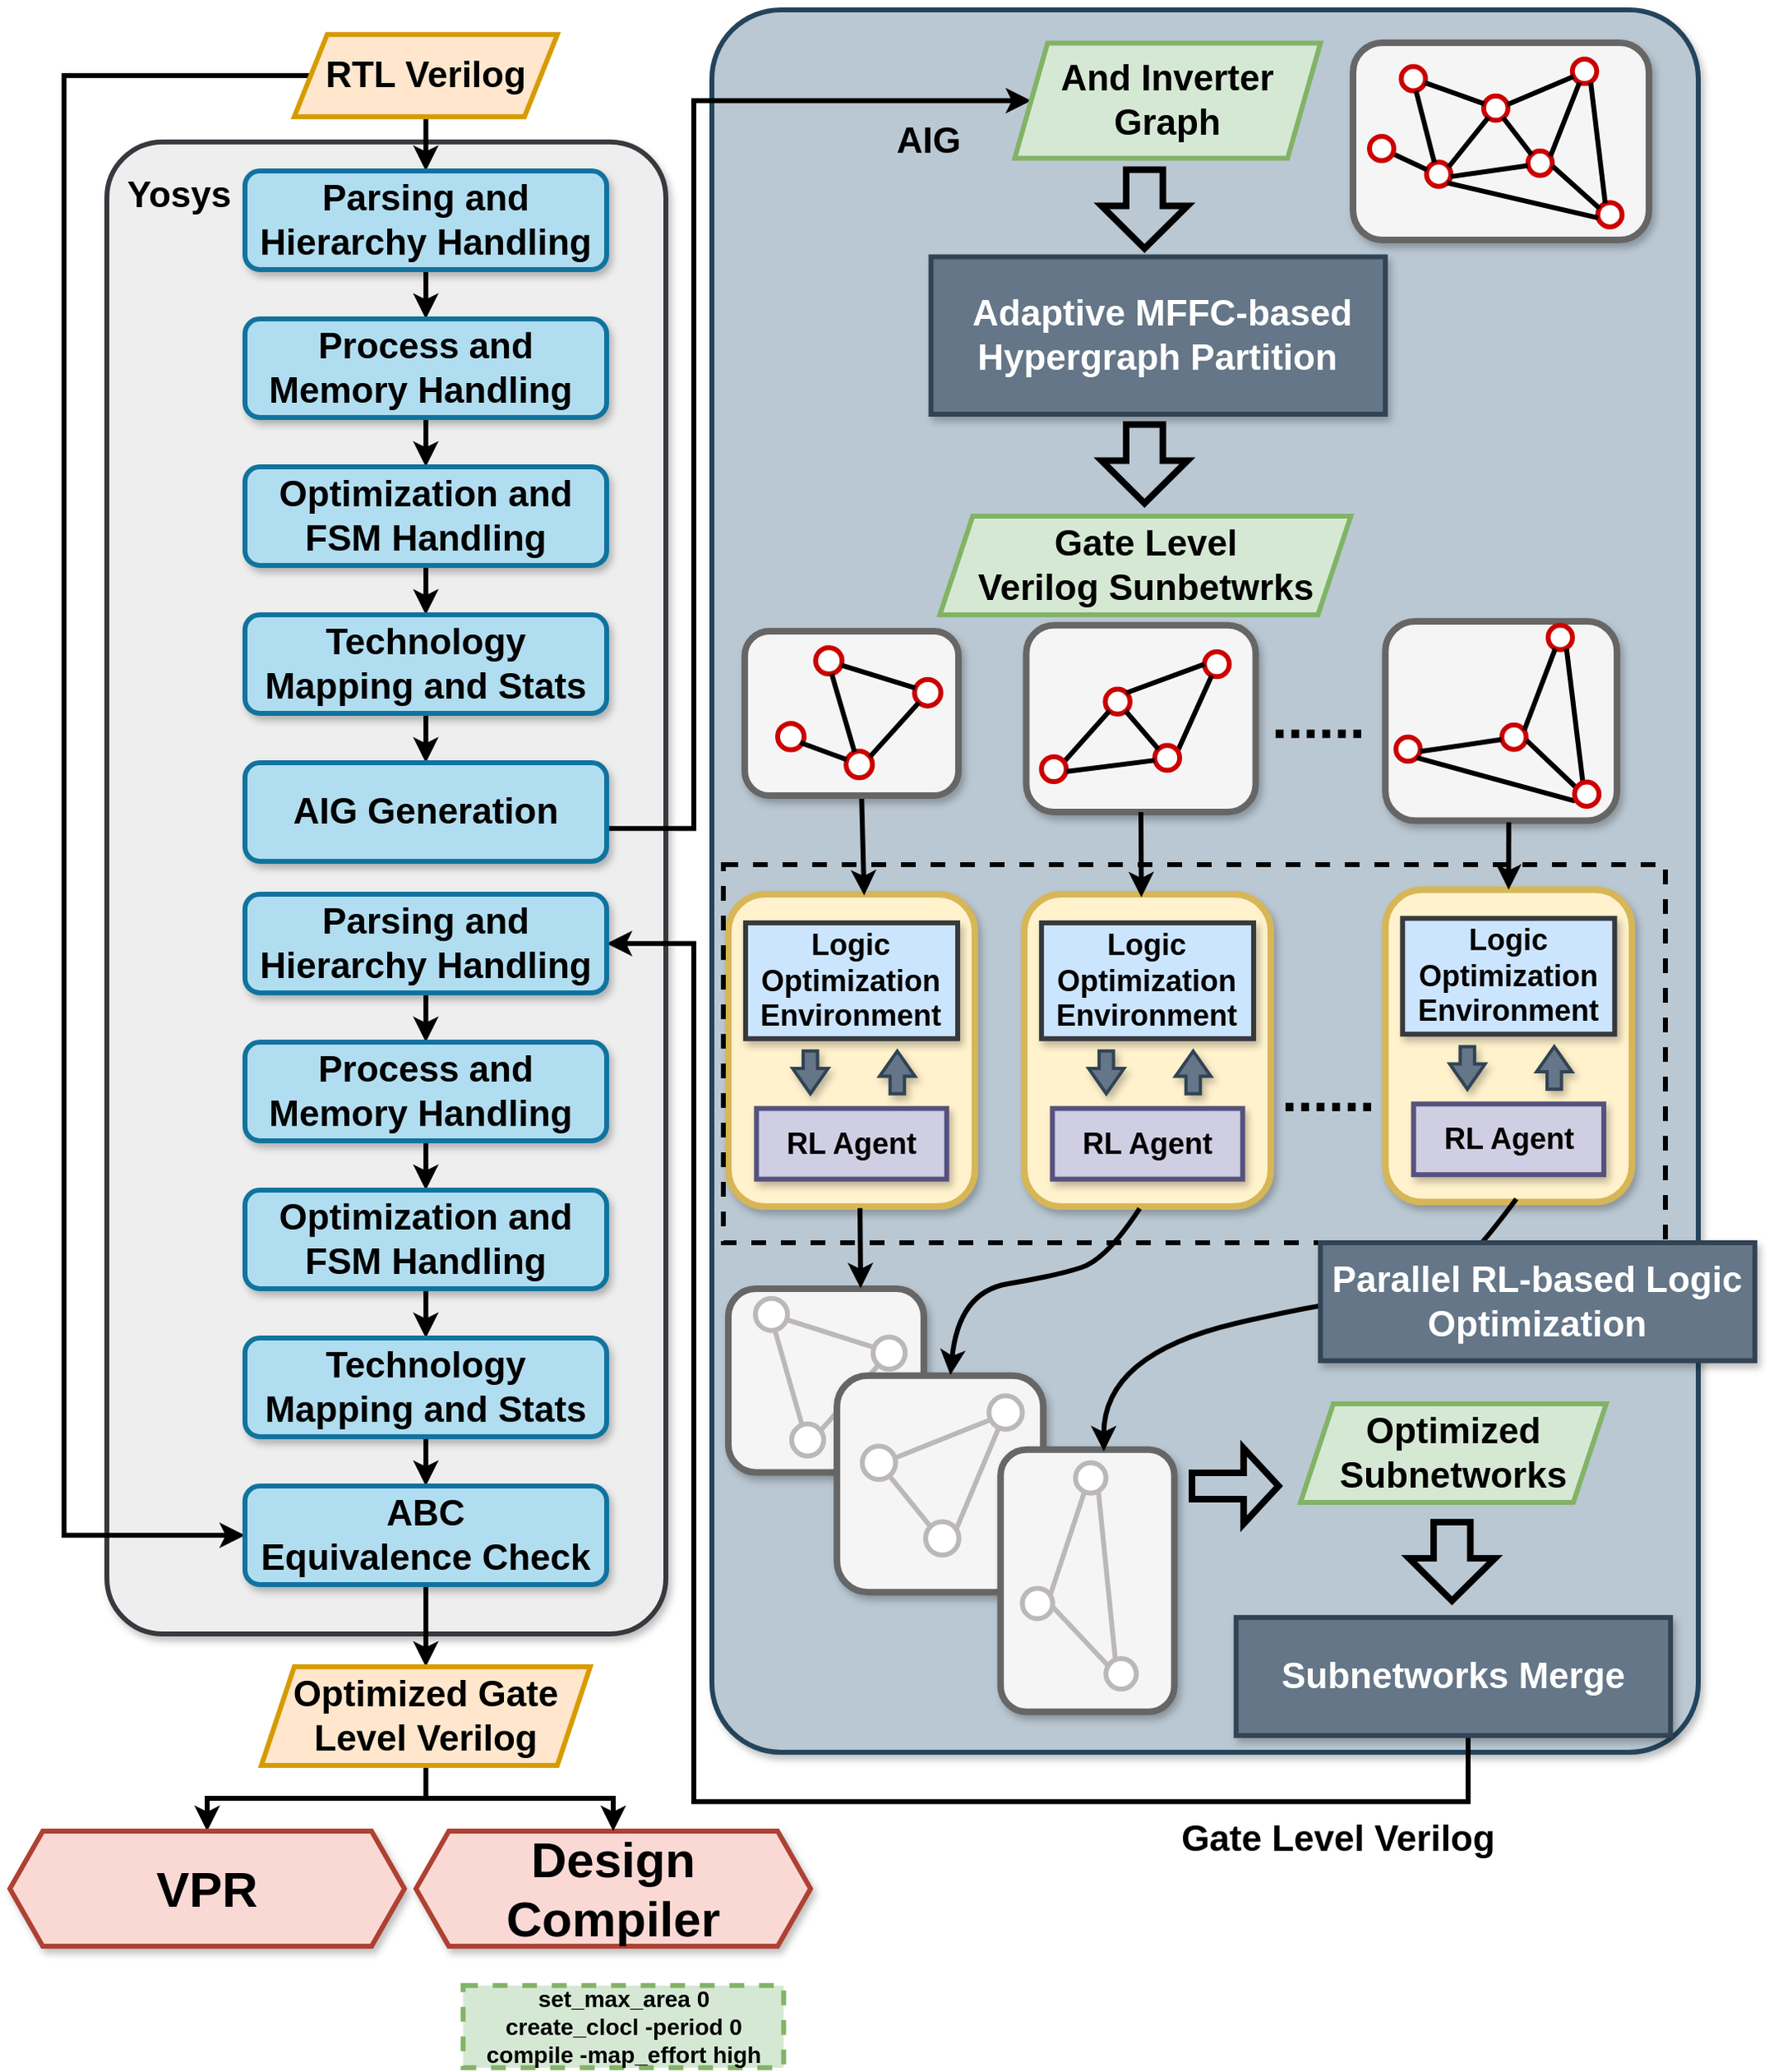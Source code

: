<mxfile version="24.7.6">
  <diagram name="第 1 页" id="HAvIKgZ25yOHQbioZGKh">
    <mxGraphModel dx="4853" dy="2794" grid="1" gridSize="10" guides="1" tooltips="1" connect="1" arrows="1" fold="1" page="1" pageScale="1" pageWidth="1150" pageHeight="1300" math="0" shadow="0">
      <root>
        <mxCell id="0" />
        <mxCell id="1" parent="0" />
        <mxCell id="H0RHcH_2FTHYZ-mKpaNJ-111" value="" style="rounded=1;whiteSpace=wrap;html=1;fillColor=#bac8d3;strokeColor=#23445d;strokeWidth=3;shadow=1;arcSize=7;textShadow=1;" vertex="1" parent="1">
          <mxGeometry x="-1809" y="-1276" width="600" height="1060" as="geometry" />
        </mxCell>
        <mxCell id="fzru5klA7RKhJBc94vuA-6" value="&lt;font face=&quot;Helvetica&quot; size=&quot;1&quot;&gt;&lt;b style=&quot;font-size: 30px;&quot;&gt;Design Compiler&lt;/b&gt;&lt;/font&gt;" style="shape=hexagon;perimeter=hexagonPerimeter2;whiteSpace=wrap;html=1;fixedSize=1;strokeColor=#ae4132;fillColor=#fad9d5;strokeWidth=3;shadow=1;" parent="1" vertex="1">
          <mxGeometry x="-1989" y="-168" width="240" height="70" as="geometry" />
        </mxCell>
        <mxCell id="fzru5klA7RKhJBc94vuA-12" value="&lt;font face=&quot;Helvetica&quot; style=&quot;font-size: 14px;&quot;&gt;&lt;b style=&quot;&quot;&gt;set_max_area 0&lt;br&gt;create_clocl -period 0&lt;br&gt;compile -map_effort high&lt;/b&gt;&lt;/font&gt;" style="rounded=0;whiteSpace=wrap;html=1;dashed=1;perimeterSpacing=3;strokeWidth=3;fillColor=#d5e8d4;strokeColor=#82b366;" parent="1" vertex="1">
          <mxGeometry x="-1960.32" y="-74.07" width="195" height="50" as="geometry" />
        </mxCell>
        <mxCell id="-el-lTCZ7dYY3-WtjOfP-2" value="" style="rounded=1;whiteSpace=wrap;html=1;fillColor=#eeeeee;strokeColor=#36393d;strokeWidth=3;shadow=1;arcSize=10;" parent="1" vertex="1">
          <mxGeometry x="-2177" y="-1195.66" width="340" height="907.66" as="geometry" />
        </mxCell>
        <mxCell id="-el-lTCZ7dYY3-WtjOfP-6" value="" style="endArrow=classic;html=1;rounded=0;strokeWidth=3;entryX=0;entryY=0.5;entryDx=0;entryDy=0;edgeStyle=orthogonalEdgeStyle;exitX=1;exitY=0.5;exitDx=0;exitDy=0;" parent="1" target="H0RHcH_2FTHYZ-mKpaNJ-187" edge="1" source="H0RHcH_2FTHYZ-mKpaNJ-228">
          <mxGeometry width="50" height="50" relative="1" as="geometry">
            <mxPoint x="-1966" y="-1018" as="sourcePoint" />
            <mxPoint x="-1515.21" y="-1222.53" as="targetPoint" />
            <Array as="points">
              <mxPoint x="-1946" y="-788" />
              <mxPoint x="-1946" y="-778" />
              <mxPoint x="-1820" y="-778" />
              <mxPoint x="-1820" y="-1221" />
            </Array>
          </mxGeometry>
        </mxCell>
        <mxCell id="-el-lTCZ7dYY3-WtjOfP-274" value="" style="endArrow=classic;html=1;rounded=0;strokeWidth=3;edgeStyle=orthogonalEdgeStyle;exitX=0.53;exitY=0.986;exitDx=0;exitDy=0;exitPerimeter=0;entryX=1;entryY=0.5;entryDx=0;entryDy=0;" parent="1" source="H0RHcH_2FTHYZ-mKpaNJ-75" edge="1" target="H0RHcH_2FTHYZ-mKpaNJ-242">
          <mxGeometry width="50" height="50" relative="1" as="geometry">
            <mxPoint x="-1253.21" y="-96.06" as="sourcePoint" />
            <mxPoint x="-1996" y="-718" as="targetPoint" />
            <Array as="points">
              <mxPoint x="-1349" y="-186" />
              <mxPoint x="-1820" y="-186" />
              <mxPoint x="-1820" y="-708" />
            </Array>
          </mxGeometry>
        </mxCell>
        <mxCell id="-el-lTCZ7dYY3-WtjOfP-275" value="&lt;b style=&quot;&quot;&gt;&lt;font style=&quot;font-size: 22px;&quot;&gt;AIG&amp;nbsp;&lt;/font&gt;&lt;/b&gt;" style="text;html=1;align=center;verticalAlign=middle;whiteSpace=wrap;rounded=0;" parent="1" vertex="1">
          <mxGeometry x="-1710.62" y="-1201.15" width="74.12" height="10.15" as="geometry" />
        </mxCell>
        <mxCell id="H0RHcH_2FTHYZ-mKpaNJ-250" style="edgeStyle=orthogonalEdgeStyle;rounded=0;orthogonalLoop=1;jettySize=auto;html=1;entryX=0.5;entryY=0;entryDx=0;entryDy=0;strokeWidth=3;" edge="1" parent="1" source="SU_nRj_41NOhbr6IneJR-1" target="H0RHcH_2FTHYZ-mKpaNJ-223">
          <mxGeometry relative="1" as="geometry" />
        </mxCell>
        <mxCell id="H0RHcH_2FTHYZ-mKpaNJ-251" style="edgeStyle=orthogonalEdgeStyle;rounded=0;orthogonalLoop=1;jettySize=auto;html=1;entryX=0;entryY=0.5;entryDx=0;entryDy=0;strokeWidth=3;" edge="1" parent="1" source="SU_nRj_41NOhbr6IneJR-1" target="H0RHcH_2FTHYZ-mKpaNJ-248">
          <mxGeometry relative="1" as="geometry">
            <Array as="points">
              <mxPoint x="-2203" y="-1236" />
              <mxPoint x="-2203" y="-348" />
            </Array>
          </mxGeometry>
        </mxCell>
        <mxCell id="SU_nRj_41NOhbr6IneJR-1" value="&lt;b style=&quot;&quot;&gt;&lt;font style=&quot;font-size: 22px;&quot;&gt;RTL Verilog&lt;/font&gt;&lt;/b&gt;" style="shape=parallelogram;perimeter=parallelogramPerimeter;whiteSpace=wrap;html=1;fixedSize=1;fillColor=#ffe6cc;strokeColor=#d79b00;strokeWidth=3;" parent="1" vertex="1">
          <mxGeometry x="-2063" y="-1261" width="160" height="50" as="geometry" />
        </mxCell>
        <mxCell id="SU_nRj_41NOhbr6IneJR-2" value="&lt;font style=&quot;font-size: 22px;&quot;&gt;&lt;b&gt;Yosys&lt;/b&gt;&lt;/font&gt;" style="text;html=1;align=center;verticalAlign=middle;whiteSpace=wrap;rounded=0;" parent="1" vertex="1">
          <mxGeometry x="-2163" y="-1178" width="60" height="30" as="geometry" />
        </mxCell>
        <mxCell id="H0RHcH_2FTHYZ-mKpaNJ-74" value="" style="shape=flexArrow;endArrow=classic;html=1;rounded=0;strokeWidth=4;endWidth=25.993;endSize=7.303;width=19.31;" edge="1" parent="1">
          <mxGeometry width="50" height="50" relative="1" as="geometry">
            <mxPoint x="-1545.841" y="-1180.728" as="sourcePoint" />
            <mxPoint x="-1545.841" y="-1128.867" as="targetPoint" />
          </mxGeometry>
        </mxCell>
        <mxCell id="H0RHcH_2FTHYZ-mKpaNJ-75" value="&lt;b style=&quot;&quot;&gt;&lt;font style=&quot;font-size: 22px;&quot;&gt;Subnetworks Merge&lt;/font&gt;&lt;/b&gt;" style="rounded=0;whiteSpace=wrap;html=1;fillColor=#647687;fontColor=#ffffff;strokeColor=#314354;strokeWidth=3;shadow=1;container=0;" vertex="1" parent="1">
          <mxGeometry x="-1490.124" y="-297.998" width="264.237" height="71.808" as="geometry" />
        </mxCell>
        <mxCell id="H0RHcH_2FTHYZ-mKpaNJ-76" value="" style="shape=flexArrow;endArrow=classic;html=1;rounded=0;strokeWidth=4;endWidth=25.993;endSize=7.303;width=19.31;" edge="1" parent="1">
          <mxGeometry width="50" height="50" relative="1" as="geometry">
            <mxPoint x="-1358.836" y="-357.997" as="sourcePoint" />
            <mxPoint x="-1358.836" y="-306.136" as="targetPoint" />
          </mxGeometry>
        </mxCell>
        <mxCell id="H0RHcH_2FTHYZ-mKpaNJ-93" value="" style="shape=flexArrow;endArrow=classic;html=1;rounded=0;strokeWidth=4;endWidth=25.993;endSize=7.303;width=19.31;" edge="1" parent="1">
          <mxGeometry width="50" height="50" relative="1" as="geometry">
            <mxPoint x="-1545.841" y="-1025.731" as="sourcePoint" />
            <mxPoint x="-1545.841" y="-973.869" as="targetPoint" />
          </mxGeometry>
        </mxCell>
        <mxCell id="H0RHcH_2FTHYZ-mKpaNJ-94" value="&lt;span style=&quot;font-size: 34px;&quot;&gt;&lt;b&gt;......&lt;/b&gt;&lt;/span&gt;" style="text;html=1;align=center;verticalAlign=middle;whiteSpace=wrap;rounded=0;container=0;" vertex="1" parent="1">
          <mxGeometry x="-1486.155" y="-856.764" width="92.483" height="23.936" as="geometry" />
        </mxCell>
        <mxCell id="H0RHcH_2FTHYZ-mKpaNJ-73" value="&lt;b style=&quot;color: rgb(0, 0, 0);&quot;&gt;&lt;font style=&quot;font-size: 22px;&quot; color=&quot;#ffffff&quot;&gt;&amp;nbsp;Adaptive MFFC-based Hypergraph Partition&lt;/font&gt;&lt;/b&gt;" style="rounded=0;whiteSpace=wrap;html=1;fillColor=#647687;fontColor=#ffffff;strokeColor=#314354;strokeWidth=3;shadow=1;container=0;" vertex="1" parent="1">
          <mxGeometry x="-1675.71" y="-1125.73" width="276.35" height="95.74" as="geometry" />
        </mxCell>
        <mxCell id="H0RHcH_2FTHYZ-mKpaNJ-119" value="" style="group" vertex="1" connectable="0" parent="1">
          <mxGeometry x="-1399.36" y="-904" width="140.89" height="121.27" as="geometry" />
        </mxCell>
        <mxCell id="H0RHcH_2FTHYZ-mKpaNJ-77" value="" style="rounded=1;whiteSpace=wrap;html=1;fillColor=#f5f5f5;fontColor=#333333;strokeColor=#666666;strokeWidth=4;shadow=1;container=0;" vertex="1" parent="H0RHcH_2FTHYZ-mKpaNJ-119">
          <mxGeometry width="140.89" height="121.27" as="geometry" />
        </mxCell>
        <mxCell id="H0RHcH_2FTHYZ-mKpaNJ-85" value="" style="ellipse;whiteSpace=wrap;html=1;aspect=fixed;strokeColor=#CC0000;strokeWidth=3;container=0;" vertex="1" parent="H0RHcH_2FTHYZ-mKpaNJ-119">
          <mxGeometry x="6.441" y="70.337" width="14.79" height="14.79" as="geometry" />
        </mxCell>
        <mxCell id="H0RHcH_2FTHYZ-mKpaNJ-86" value="" style="ellipse;whiteSpace=wrap;html=1;aspect=fixed;strokeColor=#CC0000;strokeWidth=3;container=0;" vertex="1" parent="H0RHcH_2FTHYZ-mKpaNJ-119">
          <mxGeometry x="70.848" y="63.06" width="14.79" height="14.79" as="geometry" />
        </mxCell>
        <mxCell id="H0RHcH_2FTHYZ-mKpaNJ-87" value="" style="ellipse;whiteSpace=wrap;html=1;aspect=fixed;strokeColor=#CC0000;strokeWidth=3;container=0;" vertex="1" parent="H0RHcH_2FTHYZ-mKpaNJ-119">
          <mxGeometry x="99.026" y="2.425" width="14.79" height="14.79" as="geometry" />
        </mxCell>
        <mxCell id="H0RHcH_2FTHYZ-mKpaNJ-88" value="" style="endArrow=none;html=1;rounded=0;strokeWidth=3;exitX=1.003;exitY=0.597;exitDx=0;exitDy=0;exitPerimeter=0;entryX=-0.006;entryY=0.597;entryDx=0;entryDy=0;entryPerimeter=0;" edge="1" parent="H0RHcH_2FTHYZ-mKpaNJ-119" source="H0RHcH_2FTHYZ-mKpaNJ-85" target="H0RHcH_2FTHYZ-mKpaNJ-86">
          <mxGeometry width="50" height="50" relative="1" as="geometry">
            <mxPoint x="24.958" y="79.068" as="sourcePoint" />
            <mxPoint x="49.11" y="48.508" as="targetPoint" />
          </mxGeometry>
        </mxCell>
        <mxCell id="H0RHcH_2FTHYZ-mKpaNJ-89" value="" style="endArrow=none;html=1;rounded=0;strokeWidth=3;entryX=0.923;entryY=0.216;entryDx=0;entryDy=0;exitX=0.292;exitY=0.963;exitDx=0;exitDy=0;exitPerimeter=0;entryPerimeter=0;" edge="1" parent="H0RHcH_2FTHYZ-mKpaNJ-119" source="H0RHcH_2FTHYZ-mKpaNJ-87" target="H0RHcH_2FTHYZ-mKpaNJ-86">
          <mxGeometry width="50" height="50" relative="1" as="geometry">
            <mxPoint x="59.979" y="48.508" as="sourcePoint" />
            <mxPoint x="77.288" y="70.822" as="targetPoint" />
          </mxGeometry>
        </mxCell>
        <mxCell id="H0RHcH_2FTHYZ-mKpaNJ-90" value="" style="endArrow=none;html=1;rounded=0;strokeWidth=3;exitX=1.012;exitY=0.625;exitDx=0;exitDy=0;exitPerimeter=0;entryX=0.073;entryY=0.237;entryDx=0;entryDy=0;entryPerimeter=0;" edge="1" parent="H0RHcH_2FTHYZ-mKpaNJ-119" source="H0RHcH_2FTHYZ-mKpaNJ-86" target="H0RHcH_2FTHYZ-mKpaNJ-108">
          <mxGeometry width="50" height="50" relative="1" as="geometry">
            <mxPoint x="86.949" y="48.508" as="sourcePoint" />
            <mxPoint x="154.174" y="94.591" as="targetPoint" />
          </mxGeometry>
        </mxCell>
        <mxCell id="H0RHcH_2FTHYZ-mKpaNJ-91" value="" style="endArrow=none;html=1;rounded=0;strokeWidth=3;entryX=0.308;entryY=0.021;entryDx=0;entryDy=0;exitX=0.755;exitY=0.968;exitDx=0;exitDy=0;exitPerimeter=0;entryPerimeter=0;" edge="1" parent="H0RHcH_2FTHYZ-mKpaNJ-119" source="H0RHcH_2FTHYZ-mKpaNJ-87">
          <mxGeometry width="50" height="50" relative="1" as="geometry">
            <mxPoint x="107.881" y="26.194" as="sourcePoint" />
            <mxPoint x="120.087" y="97.423" as="targetPoint" />
          </mxGeometry>
        </mxCell>
        <mxCell id="H0RHcH_2FTHYZ-mKpaNJ-92" value="" style="endArrow=none;html=1;rounded=0;strokeWidth=3;exitX=1;exitY=1;exitDx=0;exitDy=0;entryX=0.018;entryY=0.633;entryDx=0;entryDy=0;entryPerimeter=0;" edge="1" parent="H0RHcH_2FTHYZ-mKpaNJ-119" source="H0RHcH_2FTHYZ-mKpaNJ-85">
          <mxGeometry width="50" height="50" relative="1" as="geometry">
            <mxPoint x="26.568" y="86.829" as="sourcePoint" />
            <mxPoint x="115.417" y="109.298" as="targetPoint" />
          </mxGeometry>
        </mxCell>
        <mxCell id="H0RHcH_2FTHYZ-mKpaNJ-108" value="" style="ellipse;whiteSpace=wrap;html=1;aspect=fixed;strokeColor=#CC0000;strokeWidth=3;container=0;" vertex="1" parent="H0RHcH_2FTHYZ-mKpaNJ-119">
          <mxGeometry x="115.127" y="97.744" width="14.79" height="14.79" as="geometry" />
        </mxCell>
        <mxCell id="H0RHcH_2FTHYZ-mKpaNJ-10" value="&lt;span style=&quot;font-size: 34px;&quot;&gt;&lt;b&gt;......&lt;/b&gt;&lt;/span&gt;" style="text;html=1;align=center;verticalAlign=middle;whiteSpace=wrap;rounded=0;container=0;" vertex="1" parent="1">
          <mxGeometry x="-1479.501" y="-629.968" width="92.483" height="23.936" as="geometry" />
        </mxCell>
        <mxCell id="H0RHcH_2FTHYZ-mKpaNJ-186" value="" style="group" vertex="1" connectable="0" parent="1">
          <mxGeometry x="-1419" y="-1256" width="180" height="120" as="geometry" />
        </mxCell>
        <mxCell id="H0RHcH_2FTHYZ-mKpaNJ-185" value="" style="rounded=1;whiteSpace=wrap;html=1;fillColor=#f5f5f5;fontColor=#333333;strokeColor=#666666;strokeWidth=4;shadow=1;container=0;" vertex="1" parent="H0RHcH_2FTHYZ-mKpaNJ-186">
          <mxGeometry width="180" height="120" as="geometry" />
        </mxCell>
        <mxCell id="H0RHcH_2FTHYZ-mKpaNJ-155" value="" style="ellipse;whiteSpace=wrap;html=1;aspect=fixed;strokeColor=#CC0000;strokeWidth=3;container=0;" vertex="1" parent="H0RHcH_2FTHYZ-mKpaNJ-186">
          <mxGeometry x="29.28" y="14.472" width="14.81" height="14.81" as="geometry" />
        </mxCell>
        <mxCell id="H0RHcH_2FTHYZ-mKpaNJ-156" value="" style="ellipse;whiteSpace=wrap;html=1;aspect=fixed;strokeColor=#CC0000;strokeWidth=3;container=0;" vertex="1" parent="H0RHcH_2FTHYZ-mKpaNJ-186">
          <mxGeometry x="44.704" y="72.605" width="14.81" height="14.81" as="geometry" />
        </mxCell>
        <mxCell id="H0RHcH_2FTHYZ-mKpaNJ-157" value="" style="ellipse;whiteSpace=wrap;html=1;aspect=fixed;strokeColor=#CC0000;strokeWidth=3;container=0;" vertex="1" parent="H0RHcH_2FTHYZ-mKpaNJ-186">
          <mxGeometry x="79.408" y="32.359" width="14.81" height="14.81" as="geometry" />
        </mxCell>
        <mxCell id="H0RHcH_2FTHYZ-mKpaNJ-158" value="" style="ellipse;whiteSpace=wrap;html=1;aspect=fixed;strokeColor=#CC0000;strokeWidth=3;container=0;" vertex="1" parent="H0RHcH_2FTHYZ-mKpaNJ-186">
          <mxGeometry x="106.4" y="65.898" width="14.81" height="14.81" as="geometry" />
        </mxCell>
        <mxCell id="H0RHcH_2FTHYZ-mKpaNJ-159" value="" style="ellipse;whiteSpace=wrap;html=1;aspect=fixed;strokeColor=#CC0000;strokeWidth=3;container=0;" vertex="1" parent="H0RHcH_2FTHYZ-mKpaNJ-186">
          <mxGeometry x="133.392" y="10" width="14.81" height="14.81" as="geometry" />
        </mxCell>
        <mxCell id="H0RHcH_2FTHYZ-mKpaNJ-160" value="" style="ellipse;whiteSpace=wrap;html=1;aspect=fixed;strokeColor=#CC0000;strokeWidth=3;container=0;" vertex="1" parent="H0RHcH_2FTHYZ-mKpaNJ-186">
          <mxGeometry x="148.816" y="97.2" width="14.81" height="14.81" as="geometry" />
        </mxCell>
        <mxCell id="H0RHcH_2FTHYZ-mKpaNJ-161" value="" style="ellipse;whiteSpace=wrap;html=1;aspect=fixed;strokeColor=#CC0000;strokeWidth=3;container=0;" vertex="1" parent="H0RHcH_2FTHYZ-mKpaNJ-186">
          <mxGeometry x="10" y="56.954" width="14.81" height="14.81" as="geometry" />
        </mxCell>
        <mxCell id="H0RHcH_2FTHYZ-mKpaNJ-162" value="" style="endArrow=none;html=1;rounded=0;strokeWidth=3;exitX=0.017;exitY=0.313;exitDx=0;exitDy=0;exitPerimeter=0;" edge="1" parent="H0RHcH_2FTHYZ-mKpaNJ-186" source="H0RHcH_2FTHYZ-mKpaNJ-156">
          <mxGeometry width="50" height="50" relative="1" as="geometry">
            <mxPoint x="6.144" y="90.493" as="sourcePoint" />
            <mxPoint x="25.424" y="68.134" as="targetPoint" />
          </mxGeometry>
        </mxCell>
        <mxCell id="H0RHcH_2FTHYZ-mKpaNJ-163" value="" style="endArrow=none;html=1;rounded=0;strokeWidth=3;exitX=0.321;exitY=0.022;exitDx=0;exitDy=0;exitPerimeter=0;entryX=0.609;entryY=1;entryDx=0;entryDy=0;entryPerimeter=0;" edge="1" parent="H0RHcH_2FTHYZ-mKpaNJ-186" source="H0RHcH_2FTHYZ-mKpaNJ-156" target="H0RHcH_2FTHYZ-mKpaNJ-155">
          <mxGeometry width="50" height="50" relative="1" as="geometry">
            <mxPoint x="56.658" y="42.644" as="sourcePoint" />
            <mxPoint x="36.992" y="32.359" as="targetPoint" />
          </mxGeometry>
        </mxCell>
        <mxCell id="H0RHcH_2FTHYZ-mKpaNJ-164" value="" style="endArrow=none;html=1;rounded=0;strokeWidth=3;exitX=0.027;exitY=0.324;exitDx=0;exitDy=0;exitPerimeter=0;entryX=0.974;entryY=0.663;entryDx=0;entryDy=0;entryPerimeter=0;" edge="1" parent="H0RHcH_2FTHYZ-mKpaNJ-186" source="H0RHcH_2FTHYZ-mKpaNJ-157" target="H0RHcH_2FTHYZ-mKpaNJ-155">
          <mxGeometry width="50" height="50" relative="1" as="geometry">
            <mxPoint x="64.37" y="38.172" as="sourcePoint" />
            <mxPoint x="44.704" y="27.887" as="targetPoint" />
          </mxGeometry>
        </mxCell>
        <mxCell id="H0RHcH_2FTHYZ-mKpaNJ-165" value="" style="endArrow=none;html=1;rounded=0;strokeWidth=3;exitX=0.906;exitY=0.204;exitDx=0;exitDy=0;exitPerimeter=0;" edge="1" parent="H0RHcH_2FTHYZ-mKpaNJ-186" source="H0RHcH_2FTHYZ-mKpaNJ-156" target="H0RHcH_2FTHYZ-mKpaNJ-157">
          <mxGeometry width="50" height="50" relative="1" as="geometry">
            <mxPoint x="52.802" y="87.362" as="sourcePoint" />
            <mxPoint x="33.136" y="77.077" as="targetPoint" />
          </mxGeometry>
        </mxCell>
        <mxCell id="H0RHcH_2FTHYZ-mKpaNJ-166" value="" style="endArrow=none;html=1;rounded=0;strokeWidth=3;exitX=1.003;exitY=0.597;exitDx=0;exitDy=0;exitPerimeter=0;entryX=-0.006;entryY=0.597;entryDx=0;entryDy=0;entryPerimeter=0;" edge="1" parent="H0RHcH_2FTHYZ-mKpaNJ-186" source="H0RHcH_2FTHYZ-mKpaNJ-156" target="H0RHcH_2FTHYZ-mKpaNJ-158">
          <mxGeometry width="50" height="50" relative="1" as="geometry">
            <mxPoint x="62.442" y="80.655" as="sourcePoint" />
            <mxPoint x="85.578" y="52.482" as="targetPoint" />
          </mxGeometry>
        </mxCell>
        <mxCell id="H0RHcH_2FTHYZ-mKpaNJ-167" value="" style="endArrow=none;html=1;rounded=0;strokeWidth=3;entryX=0;entryY=0;entryDx=0;entryDy=0;" edge="1" parent="H0RHcH_2FTHYZ-mKpaNJ-186" source="H0RHcH_2FTHYZ-mKpaNJ-157" target="H0RHcH_2FTHYZ-mKpaNJ-158">
          <mxGeometry width="50" height="50" relative="1" as="geometry">
            <mxPoint x="63.984" y="87.809" as="sourcePoint" />
            <mxPoint x="111.027" y="83.785" as="targetPoint" />
          </mxGeometry>
        </mxCell>
        <mxCell id="H0RHcH_2FTHYZ-mKpaNJ-168" value="" style="endArrow=none;html=1;rounded=0;strokeWidth=3;exitX=0.975;exitY=0.358;exitDx=0;exitDy=0;exitPerimeter=0;entryX=0.04;entryY=0.72;entryDx=0;entryDy=0;entryPerimeter=0;" edge="1" parent="H0RHcH_2FTHYZ-mKpaNJ-186" source="H0RHcH_2FTHYZ-mKpaNJ-157" target="H0RHcH_2FTHYZ-mKpaNJ-159">
          <mxGeometry width="50" height="50" relative="1" as="geometry">
            <mxPoint x="62.442" y="80.655" as="sourcePoint" />
            <mxPoint x="85.578" y="52.482" as="targetPoint" />
          </mxGeometry>
        </mxCell>
        <mxCell id="H0RHcH_2FTHYZ-mKpaNJ-169" value="" style="endArrow=none;html=1;rounded=0;strokeWidth=3;entryX=0.923;entryY=0.216;entryDx=0;entryDy=0;exitX=0.292;exitY=0.963;exitDx=0;exitDy=0;exitPerimeter=0;entryPerimeter=0;" edge="1" parent="H0RHcH_2FTHYZ-mKpaNJ-186" source="H0RHcH_2FTHYZ-mKpaNJ-159" target="H0RHcH_2FTHYZ-mKpaNJ-158">
          <mxGeometry width="50" height="50" relative="1" as="geometry">
            <mxPoint x="95.989" y="52.482" as="sourcePoint" />
            <mxPoint x="112.57" y="73.053" as="targetPoint" />
          </mxGeometry>
        </mxCell>
        <mxCell id="H0RHcH_2FTHYZ-mKpaNJ-170" value="" style="endArrow=none;html=1;rounded=0;strokeWidth=3;exitX=1.012;exitY=0.625;exitDx=0;exitDy=0;exitPerimeter=0;entryX=0.073;entryY=0.237;entryDx=0;entryDy=0;entryPerimeter=0;" edge="1" parent="H0RHcH_2FTHYZ-mKpaNJ-186" source="H0RHcH_2FTHYZ-mKpaNJ-158" target="H0RHcH_2FTHYZ-mKpaNJ-160">
          <mxGeometry width="50" height="50" relative="1" as="geometry">
            <mxPoint x="95.989" y="52.482" as="sourcePoint" />
            <mxPoint x="160.384" y="94.964" as="targetPoint" />
          </mxGeometry>
        </mxCell>
        <mxCell id="H0RHcH_2FTHYZ-mKpaNJ-171" value="" style="endArrow=none;html=1;rounded=0;strokeWidth=3;entryX=0.308;entryY=0.021;entryDx=0;entryDy=0;exitX=0.755;exitY=0.968;exitDx=0;exitDy=0;exitPerimeter=0;entryPerimeter=0;" edge="1" parent="H0RHcH_2FTHYZ-mKpaNJ-186" source="H0RHcH_2FTHYZ-mKpaNJ-159" target="H0RHcH_2FTHYZ-mKpaNJ-160">
          <mxGeometry width="50" height="50" relative="1" as="geometry">
            <mxPoint x="141.875" y="31.912" as="sourcePoint" />
            <mxPoint x="124.523" y="74.394" as="targetPoint" />
          </mxGeometry>
        </mxCell>
        <mxCell id="H0RHcH_2FTHYZ-mKpaNJ-172" value="" style="endArrow=none;html=1;rounded=0;strokeWidth=3;exitX=1;exitY=1;exitDx=0;exitDy=0;entryX=0.018;entryY=0.633;entryDx=0;entryDy=0;entryPerimeter=0;" edge="1" parent="H0RHcH_2FTHYZ-mKpaNJ-186" source="H0RHcH_2FTHYZ-mKpaNJ-156" target="H0RHcH_2FTHYZ-mKpaNJ-160">
          <mxGeometry width="50" height="50" relative="1" as="geometry">
            <mxPoint x="63.984" y="87.809" as="sourcePoint" />
            <mxPoint x="168.096" y="99.436" as="targetPoint" />
          </mxGeometry>
        </mxCell>
        <mxCell id="H0RHcH_2FTHYZ-mKpaNJ-187" value="&lt;b style=&quot;font-size: 22px;&quot;&gt;And Inverter Graph&lt;/b&gt;" style="shape=parallelogram;perimeter=parallelogramPerimeter;whiteSpace=wrap;html=1;fixedSize=1;fillColor=#d5e8d4;strokeColor=#82b366;strokeWidth=3;" vertex="1" parent="1">
          <mxGeometry x="-1624.8" y="-1255.73" width="185.98" height="70" as="geometry" />
        </mxCell>
        <mxCell id="H0RHcH_2FTHYZ-mKpaNJ-188" value="" style="group" vertex="1" connectable="0" parent="1">
          <mxGeometry x="-1617.79" y="-901.6" width="139.57" height="113.6" as="geometry" />
        </mxCell>
        <mxCell id="H0RHcH_2FTHYZ-mKpaNJ-78" value="" style="rounded=1;whiteSpace=wrap;html=1;fillColor=#f5f5f5;fontColor=#333333;strokeColor=#666666;strokeWidth=4;shadow=1;container=0;" vertex="1" parent="H0RHcH_2FTHYZ-mKpaNJ-188">
          <mxGeometry width="139.57" height="113.6" as="geometry" />
        </mxCell>
        <mxCell id="H0RHcH_2FTHYZ-mKpaNJ-115" value="" style="group" vertex="1" connectable="0" parent="H0RHcH_2FTHYZ-mKpaNJ-188">
          <mxGeometry x="9.26" y="16.09" width="129.57" height="93.6" as="geometry" />
        </mxCell>
        <mxCell id="H0RHcH_2FTHYZ-mKpaNJ-79" value="" style="ellipse;whiteSpace=wrap;html=1;aspect=fixed;strokeColor=#CC0000;strokeWidth=3;container=0;" vertex="1" parent="H0RHcH_2FTHYZ-mKpaNJ-115">
          <mxGeometry x="38.787" y="22.817" width="15.113" height="15.113" as="geometry" />
        </mxCell>
        <mxCell id="H0RHcH_2FTHYZ-mKpaNJ-80" value="" style="ellipse;whiteSpace=wrap;html=1;aspect=fixed;strokeColor=#CC0000;strokeWidth=3;container=0;" vertex="1" parent="H0RHcH_2FTHYZ-mKpaNJ-115">
          <mxGeometry x="99.121" width="15.113" height="15.113" as="geometry" />
        </mxCell>
        <mxCell id="H0RHcH_2FTHYZ-mKpaNJ-81" value="" style="endArrow=none;html=1;rounded=0;strokeWidth=3;exitX=0.906;exitY=0.204;exitDx=0;exitDy=0;exitPerimeter=0;" edge="1" parent="H0RHcH_2FTHYZ-mKpaNJ-115" source="H0RHcH_2FTHYZ-mKpaNJ-105" target="H0RHcH_2FTHYZ-mKpaNJ-79">
          <mxGeometry width="50" height="50" relative="1" as="geometry">
            <mxPoint x="9.05" y="78.946" as="sourcePoint" />
            <mxPoint x="-12.929" y="68.45" as="targetPoint" />
          </mxGeometry>
        </mxCell>
        <mxCell id="H0RHcH_2FTHYZ-mKpaNJ-84" value="" style="endArrow=none;html=1;rounded=0;strokeWidth=3;entryX=0.923;entryY=0.216;entryDx=0;entryDy=0;exitX=0.292;exitY=0.963;exitDx=0;exitDy=0;exitPerimeter=0;entryPerimeter=0;" edge="1" parent="H0RHcH_2FTHYZ-mKpaNJ-115" source="H0RHcH_2FTHYZ-mKpaNJ-80" target="H0RHcH_2FTHYZ-mKpaNJ-106">
          <mxGeometry width="50" height="50" relative="1" as="geometry">
            <mxPoint x="57.318" y="43.352" as="sourcePoint" />
            <mxPoint x="75.849" y="64.343" as="targetPoint" />
          </mxGeometry>
        </mxCell>
        <mxCell id="H0RHcH_2FTHYZ-mKpaNJ-105" value="" style="ellipse;whiteSpace=wrap;html=1;aspect=fixed;strokeColor=#CC0000;strokeWidth=3;container=0;" vertex="1" parent="H0RHcH_2FTHYZ-mKpaNJ-115">
          <mxGeometry y="63.887" width="15.113" height="15.113" as="geometry" />
        </mxCell>
        <mxCell id="H0RHcH_2FTHYZ-mKpaNJ-106" value="" style="ellipse;whiteSpace=wrap;html=1;aspect=fixed;strokeColor=#CC0000;strokeWidth=3;container=0;" vertex="1" parent="H0RHcH_2FTHYZ-mKpaNJ-115">
          <mxGeometry x="68.954" y="57.042" width="15.113" height="15.113" as="geometry" />
        </mxCell>
        <mxCell id="H0RHcH_2FTHYZ-mKpaNJ-107" value="" style="endArrow=none;html=1;rounded=0;strokeWidth=3;exitX=1.003;exitY=0.597;exitDx=0;exitDy=0;exitPerimeter=0;entryX=-0.006;entryY=0.597;entryDx=0;entryDy=0;entryPerimeter=0;" edge="1" parent="H0RHcH_2FTHYZ-mKpaNJ-115" source="H0RHcH_2FTHYZ-mKpaNJ-105" target="H0RHcH_2FTHYZ-mKpaNJ-106">
          <mxGeometry width="50" height="50" relative="1" as="geometry">
            <mxPoint x="19.824" y="72.101" as="sourcePoint" />
            <mxPoint x="45.682" y="43.352" as="targetPoint" />
          </mxGeometry>
        </mxCell>
        <mxCell id="H0RHcH_2FTHYZ-mKpaNJ-82" value="" style="endArrow=none;html=1;rounded=0;strokeWidth=3;entryX=0;entryY=0;entryDx=0;entryDy=0;" edge="1" parent="H0RHcH_2FTHYZ-mKpaNJ-115" source="H0RHcH_2FTHYZ-mKpaNJ-79" target="H0RHcH_2FTHYZ-mKpaNJ-106">
          <mxGeometry width="50" height="50" relative="1" as="geometry">
            <mxPoint x="21.548" y="79.403" as="sourcePoint" />
            <mxPoint x="74.126" y="75.295" as="targetPoint" />
          </mxGeometry>
        </mxCell>
        <mxCell id="H0RHcH_2FTHYZ-mKpaNJ-116" style="rounded=0;orthogonalLoop=1;jettySize=auto;html=1;exitX=1;exitY=0;exitDx=0;exitDy=0;entryX=0;entryY=0.5;entryDx=0;entryDy=0;endArrow=none;endFill=0;strokeWidth=3;" edge="1" parent="H0RHcH_2FTHYZ-mKpaNJ-115" source="H0RHcH_2FTHYZ-mKpaNJ-79" target="H0RHcH_2FTHYZ-mKpaNJ-80">
          <mxGeometry relative="1" as="geometry" />
        </mxCell>
        <mxCell id="H0RHcH_2FTHYZ-mKpaNJ-189" value="&lt;div&gt;&lt;b&gt;&lt;font style=&quot;font-size: 22px;&quot;&gt;Gate Level Verilog&lt;/font&gt;&lt;/b&gt;&lt;b style=&quot;background-color: initial;&quot;&gt;&lt;font style=&quot;font-size: 22px;&quot;&gt;&amp;nbsp;Sunbetwrks&lt;/font&gt;&lt;/b&gt;&lt;/div&gt;" style="shape=parallelogram;perimeter=parallelogramPerimeter;whiteSpace=wrap;html=1;fixedSize=1;fillColor=#d5e8d4;strokeColor=#82b366;strokeWidth=3;" vertex="1" parent="1">
          <mxGeometry x="-1670.34" y="-968" width="250" height="60" as="geometry" />
        </mxCell>
        <mxCell id="H0RHcH_2FTHYZ-mKpaNJ-190" value="&lt;div&gt;&lt;b style=&quot;font-size: 22px;&quot;&gt;Optimized Subnetworks&lt;/b&gt;&lt;br&gt;&lt;/div&gt;" style="shape=parallelogram;perimeter=parallelogramPerimeter;whiteSpace=wrap;html=1;fixedSize=1;fillColor=#d5e8d4;strokeColor=#82b366;strokeWidth=3;" vertex="1" parent="1">
          <mxGeometry x="-1451.0" y="-428" width="185.98" height="60" as="geometry" />
        </mxCell>
        <mxCell id="H0RHcH_2FTHYZ-mKpaNJ-191" value="" style="group" vertex="1" connectable="0" parent="1">
          <mxGeometry x="-1798.999" y="-497.999" width="271.305" height="257.416" as="geometry" />
        </mxCell>
        <mxCell id="H0RHcH_2FTHYZ-mKpaNJ-30" value="" style="rounded=1;whiteSpace=wrap;html=1;fillColor=#f5f5f5;fontColor=#333333;strokeColor=#666666;strokeWidth=4;shadow=1;container=0;" vertex="1" parent="H0RHcH_2FTHYZ-mKpaNJ-191">
          <mxGeometry width="118.907" height="111.701" as="geometry" />
        </mxCell>
        <mxCell id="H0RHcH_2FTHYZ-mKpaNJ-31" value="" style="ellipse;whiteSpace=wrap;html=1;aspect=fixed;strokeColor=#bcb8b8;strokeWidth=3;container=0;" vertex="1" parent="H0RHcH_2FTHYZ-mKpaNJ-191">
          <mxGeometry x="16.515" y="5.879" width="19.47" height="19.47" as="geometry" />
        </mxCell>
        <mxCell id="H0RHcH_2FTHYZ-mKpaNJ-32" value="" style="ellipse;whiteSpace=wrap;html=1;aspect=fixed;strokeColor=#bcb8b8;strokeWidth=3;container=0;" vertex="1" parent="H0RHcH_2FTHYZ-mKpaNJ-191">
          <mxGeometry x="38.535" y="82.306" width="19.47" height="19.47" as="geometry" />
        </mxCell>
        <mxCell id="H0RHcH_2FTHYZ-mKpaNJ-33" value="" style="ellipse;whiteSpace=wrap;html=1;aspect=fixed;strokeColor=#bcb8b8;strokeWidth=3;container=0;" vertex="1" parent="H0RHcH_2FTHYZ-mKpaNJ-191">
          <mxGeometry x="88.079" y="29.395" width="19.47" height="19.47" as="geometry" />
        </mxCell>
        <mxCell id="H0RHcH_2FTHYZ-mKpaNJ-34" value="" style="endArrow=none;html=1;rounded=0;strokeWidth=3;exitX=0.321;exitY=0.022;exitDx=0;exitDy=0;exitPerimeter=0;entryX=0.609;entryY=1;entryDx=0;entryDy=0;entryPerimeter=0;strokeColor=#bcb8b8;" edge="1" parent="H0RHcH_2FTHYZ-mKpaNJ-191" source="H0RHcH_2FTHYZ-mKpaNJ-32" target="H0RHcH_2FTHYZ-mKpaNJ-31">
          <mxGeometry width="50" height="50" relative="1" as="geometry">
            <mxPoint x="55.6" y="42.917" as="sourcePoint" />
            <mxPoint x="27.525" y="29.395" as="targetPoint" />
          </mxGeometry>
        </mxCell>
        <mxCell id="H0RHcH_2FTHYZ-mKpaNJ-35" value="" style="endArrow=none;html=1;rounded=0;strokeWidth=3;exitX=0.027;exitY=0.324;exitDx=0;exitDy=0;exitPerimeter=0;entryX=0.974;entryY=0.663;entryDx=0;entryDy=0;entryPerimeter=0;strokeColor=#bcb8b8;" edge="1" parent="H0RHcH_2FTHYZ-mKpaNJ-191" source="H0RHcH_2FTHYZ-mKpaNJ-33" target="H0RHcH_2FTHYZ-mKpaNJ-31">
          <mxGeometry width="50" height="50" relative="1" as="geometry">
            <mxPoint x="66.61" y="37.038" as="sourcePoint" />
            <mxPoint x="38.535" y="23.516" as="targetPoint" />
          </mxGeometry>
        </mxCell>
        <mxCell id="H0RHcH_2FTHYZ-mKpaNJ-36" value="" style="endArrow=none;html=1;rounded=0;strokeWidth=3;exitX=0.906;exitY=0.204;exitDx=0;exitDy=0;exitPerimeter=0;strokeColor=#bcb8b8;" edge="1" parent="H0RHcH_2FTHYZ-mKpaNJ-191" source="H0RHcH_2FTHYZ-mKpaNJ-32" target="H0RHcH_2FTHYZ-mKpaNJ-33">
          <mxGeometry width="50" height="50" relative="1" as="geometry">
            <mxPoint x="50.095" y="101.707" as="sourcePoint" />
            <mxPoint x="22.02" y="88.185" as="targetPoint" />
          </mxGeometry>
        </mxCell>
        <mxCell id="H0RHcH_2FTHYZ-mKpaNJ-37" value="" style="rounded=1;whiteSpace=wrap;html=1;fillColor=#f5f5f5;fontColor=#333333;strokeColor=#666666;strokeWidth=4;shadow=1;container=0;" vertex="1" parent="H0RHcH_2FTHYZ-mKpaNJ-191">
          <mxGeometry x="66.059" y="52.914" width="125.513" height="131.648" as="geometry" />
        </mxCell>
        <mxCell id="H0RHcH_2FTHYZ-mKpaNJ-38" value="" style="ellipse;whiteSpace=wrap;html=1;aspect=fixed;strokeColor=#BCB8B8;strokeWidth=3;container=0;" vertex="1" parent="H0RHcH_2FTHYZ-mKpaNJ-191">
          <mxGeometry x="81.473" y="95.777" width="20.279" height="20.279" as="geometry" />
        </mxCell>
        <mxCell id="H0RHcH_2FTHYZ-mKpaNJ-39" value="" style="ellipse;whiteSpace=wrap;html=1;aspect=fixed;strokeColor=#BCB8B8;strokeWidth=3;container=0;" vertex="1" parent="H0RHcH_2FTHYZ-mKpaNJ-191">
          <mxGeometry x="120.008" y="141.7" width="20.279" height="20.279" as="geometry" />
        </mxCell>
        <mxCell id="H0RHcH_2FTHYZ-mKpaNJ-40" value="" style="ellipse;whiteSpace=wrap;html=1;aspect=fixed;strokeColor=#BCB8B8;strokeWidth=3;container=0;" vertex="1" parent="H0RHcH_2FTHYZ-mKpaNJ-191">
          <mxGeometry x="158.542" y="65.161" width="20.279" height="20.279" as="geometry" />
        </mxCell>
        <mxCell id="H0RHcH_2FTHYZ-mKpaNJ-41" value="" style="endArrow=none;html=1;rounded=0;strokeWidth=3;entryX=0;entryY=0;entryDx=0;entryDy=0;strokeColor=#BCB8B8;" edge="1" parent="H0RHcH_2FTHYZ-mKpaNJ-191" source="H0RHcH_2FTHYZ-mKpaNJ-38" target="H0RHcH_2FTHYZ-mKpaNJ-39">
          <mxGeometry width="50" height="50" relative="1" as="geometry">
            <mxPoint x="59.453" y="171.704" as="sourcePoint" />
            <mxPoint x="126.614" y="166.193" as="targetPoint" />
          </mxGeometry>
        </mxCell>
        <mxCell id="H0RHcH_2FTHYZ-mKpaNJ-42" value="" style="endArrow=none;html=1;rounded=0;strokeWidth=3;exitX=0.975;exitY=0.358;exitDx=0;exitDy=0;exitPerimeter=0;entryX=0.04;entryY=0.72;entryDx=0;entryDy=0;entryPerimeter=0;strokeColor=#BCB8B8;" edge="1" parent="H0RHcH_2FTHYZ-mKpaNJ-191" source="H0RHcH_2FTHYZ-mKpaNJ-38" target="H0RHcH_2FTHYZ-mKpaNJ-40">
          <mxGeometry width="50" height="50" relative="1" as="geometry">
            <mxPoint x="57.251" y="161.907" as="sourcePoint" />
            <mxPoint x="90.281" y="123.331" as="targetPoint" />
          </mxGeometry>
        </mxCell>
        <mxCell id="H0RHcH_2FTHYZ-mKpaNJ-43" value="" style="endArrow=none;html=1;rounded=0;strokeWidth=3;entryX=0.923;entryY=0.216;entryDx=0;entryDy=0;exitX=0.292;exitY=0.963;exitDx=0;exitDy=0;exitPerimeter=0;entryPerimeter=0;strokeColor=#BCB8B8;" edge="1" parent="H0RHcH_2FTHYZ-mKpaNJ-191" source="H0RHcH_2FTHYZ-mKpaNJ-40" target="H0RHcH_2FTHYZ-mKpaNJ-39">
          <mxGeometry width="50" height="50" relative="1" as="geometry">
            <mxPoint x="105.144" y="123.331" as="sourcePoint" />
            <mxPoint x="128.815" y="151.497" as="targetPoint" />
          </mxGeometry>
        </mxCell>
        <mxCell id="H0RHcH_2FTHYZ-mKpaNJ-45" value="" style="rounded=1;whiteSpace=wrap;html=1;fillColor=#f5f5f5;fontColor=#333333;strokeColor=#666666;strokeWidth=4;shadow=1;container=0;" vertex="1" parent="H0RHcH_2FTHYZ-mKpaNJ-191">
          <mxGeometry x="165.61" y="97.842" width="105.695" height="159.573" as="geometry" />
        </mxCell>
        <mxCell id="H0RHcH_2FTHYZ-mKpaNJ-46" value="" style="ellipse;whiteSpace=wrap;html=1;aspect=fixed;strokeColor=#BCB8B8;strokeWidth=3;container=0;" vertex="1" parent="H0RHcH_2FTHYZ-mKpaNJ-191">
          <mxGeometry x="178.822" y="182.212" width="18.497" height="18.497" as="geometry" />
        </mxCell>
        <mxCell id="H0RHcH_2FTHYZ-mKpaNJ-47" value="" style="ellipse;whiteSpace=wrap;html=1;aspect=fixed;strokeColor=#BCB8B8;strokeWidth=3;container=0;" vertex="1" parent="H0RHcH_2FTHYZ-mKpaNJ-191">
          <mxGeometry x="211.191" y="105.821" width="18.497" height="18.497" as="geometry" />
        </mxCell>
        <mxCell id="H0RHcH_2FTHYZ-mKpaNJ-48" value="" style="ellipse;whiteSpace=wrap;html=1;aspect=fixed;strokeColor=#BCB8B8;strokeWidth=3;container=0;" vertex="1" parent="H0RHcH_2FTHYZ-mKpaNJ-191">
          <mxGeometry x="229.688" y="224.992" width="18.497" height="18.497" as="geometry" />
        </mxCell>
        <mxCell id="H0RHcH_2FTHYZ-mKpaNJ-49" value="" style="endArrow=none;html=1;rounded=0;strokeWidth=3;entryX=0.923;entryY=0.216;entryDx=0;entryDy=0;exitX=0.292;exitY=0.963;exitDx=0;exitDy=0;exitPerimeter=0;entryPerimeter=0;strokeColor=#BCB8B8;" edge="1" parent="H0RHcH_2FTHYZ-mKpaNJ-191" source="H0RHcH_2FTHYZ-mKpaNJ-47" target="H0RHcH_2FTHYZ-mKpaNJ-46">
          <mxGeometry width="50" height="50" relative="1" as="geometry">
            <mxPoint x="166.337" y="163.879" as="sourcePoint" />
            <mxPoint x="186.221" y="191.991" as="targetPoint" />
          </mxGeometry>
        </mxCell>
        <mxCell id="H0RHcH_2FTHYZ-mKpaNJ-50" value="" style="endArrow=none;html=1;rounded=0;strokeWidth=3;exitX=1.012;exitY=0.625;exitDx=0;exitDy=0;exitPerimeter=0;entryX=0.073;entryY=0.237;entryDx=0;entryDy=0;entryPerimeter=0;strokeColor=#BCB8B8;" edge="1" parent="H0RHcH_2FTHYZ-mKpaNJ-191" source="H0RHcH_2FTHYZ-mKpaNJ-46" target="H0RHcH_2FTHYZ-mKpaNJ-48">
          <mxGeometry width="50" height="50" relative="1" as="geometry">
            <mxPoint x="166.337" y="163.879" as="sourcePoint" />
            <mxPoint x="243.56" y="221.936" as="targetPoint" />
          </mxGeometry>
        </mxCell>
        <mxCell id="H0RHcH_2FTHYZ-mKpaNJ-51" value="" style="endArrow=none;html=1;rounded=0;strokeWidth=3;entryX=0.308;entryY=0.021;entryDx=0;entryDy=0;exitX=0.755;exitY=0.968;exitDx=0;exitDy=0;exitPerimeter=0;entryPerimeter=0;strokeColor=#BCB8B8;" edge="1" parent="H0RHcH_2FTHYZ-mKpaNJ-191" source="H0RHcH_2FTHYZ-mKpaNJ-47" target="H0RHcH_2FTHYZ-mKpaNJ-48">
          <mxGeometry width="50" height="50" relative="1" as="geometry">
            <mxPoint x="221.364" y="135.766" as="sourcePoint" />
            <mxPoint x="200.556" y="193.824" as="targetPoint" />
          </mxGeometry>
        </mxCell>
        <mxCell id="H0RHcH_2FTHYZ-mKpaNJ-5" value="" style="rounded=1;whiteSpace=wrap;html=1;strokeWidth=4;fillColor=#fff2cc;strokeColor=#d6b656;shadow=1;container=0;" vertex="1" parent="1">
          <mxGeometry x="-1799.001" y="-738.004" width="150" height="190" as="geometry" />
        </mxCell>
        <mxCell id="H0RHcH_2FTHYZ-mKpaNJ-6" value="&lt;font size=&quot;1&quot; style=&quot;&quot;&gt;&lt;b style=&quot;font-size: 18px;&quot;&gt;RL Agent&lt;/b&gt;&lt;/font&gt;" style="rounded=0;whiteSpace=wrap;html=1;fillColor=#d0cee2;strokeColor=#56517e;strokeWidth=3;shadow=1;container=0;" vertex="1" parent="1">
          <mxGeometry x="-1781.841" y="-607.664" width="115.69" height="43" as="geometry" />
        </mxCell>
        <mxCell id="H0RHcH_2FTHYZ-mKpaNJ-7" value="&lt;font size=&quot;1&quot; style=&quot;&quot;&gt;&lt;b style=&quot;font-size: 18px;&quot;&gt;Logic Optimization Environment&lt;/b&gt;&lt;/font&gt;" style="rounded=0;whiteSpace=wrap;html=1;fillColor=#cce5ff;strokeColor=#36393d;strokeWidth=3;shadow=1;container=0;" vertex="1" parent="1">
          <mxGeometry x="-1788.501" y="-720.584" width="129" height="70.45" as="geometry" />
        </mxCell>
        <mxCell id="H0RHcH_2FTHYZ-mKpaNJ-8" value="" style="shape=flexArrow;endArrow=classic;html=1;rounded=0;strokeWidth=2;endWidth=10.728;endSize=4.445;width=7.742;shadow=1;fillColor=#647687;strokeColor=#314354;" edge="1" parent="1">
          <mxGeometry width="50" height="50" relative="1" as="geometry">
            <mxPoint x="-1749.093" y="-643.564" as="sourcePoint" />
            <mxPoint x="-1749.093" y="-615.638" as="targetPoint" />
          </mxGeometry>
        </mxCell>
        <mxCell id="H0RHcH_2FTHYZ-mKpaNJ-9" value="" style="shape=flexArrow;endArrow=classic;html=1;rounded=0;strokeWidth=2;endWidth=10.728;endSize=4.445;width=7.742;shadow=1;fillColor=#647687;strokeColor=#314354;" edge="1" parent="1">
          <mxGeometry width="50" height="50" relative="1" as="geometry">
            <mxPoint x="-1696.245" y="-615.638" as="sourcePoint" />
            <mxPoint x="-1696.245" y="-643.564" as="targetPoint" />
          </mxGeometry>
        </mxCell>
        <mxCell id="H0RHcH_2FTHYZ-mKpaNJ-123" value="" style="rounded=1;whiteSpace=wrap;html=1;strokeWidth=4;fillColor=#fff2cc;strokeColor=#d6b656;shadow=1;container=0;" vertex="1" parent="1">
          <mxGeometry x="-1619.001" y="-738.004" width="150" height="190" as="geometry" />
        </mxCell>
        <mxCell id="H0RHcH_2FTHYZ-mKpaNJ-124" value="&lt;font size=&quot;1&quot; style=&quot;&quot;&gt;&lt;b style=&quot;font-size: 18px;&quot;&gt;RL Agent&lt;/b&gt;&lt;/font&gt;" style="rounded=0;whiteSpace=wrap;html=1;fillColor=#d0cee2;strokeColor=#56517e;strokeWidth=3;shadow=1;container=0;" vertex="1" parent="1">
          <mxGeometry x="-1601.841" y="-607.664" width="115.69" height="43" as="geometry" />
        </mxCell>
        <mxCell id="H0RHcH_2FTHYZ-mKpaNJ-125" value="&lt;font size=&quot;1&quot; style=&quot;&quot;&gt;&lt;b style=&quot;font-size: 18px;&quot;&gt;Logic Optimization Environment&lt;/b&gt;&lt;/font&gt;" style="rounded=0;whiteSpace=wrap;html=1;fillColor=#cce5ff;strokeColor=#36393d;strokeWidth=3;shadow=1;container=0;" vertex="1" parent="1">
          <mxGeometry x="-1608.501" y="-720.584" width="129" height="70.45" as="geometry" />
        </mxCell>
        <mxCell id="H0RHcH_2FTHYZ-mKpaNJ-126" value="" style="shape=flexArrow;endArrow=classic;html=1;rounded=0;strokeWidth=2;endWidth=10.728;endSize=4.445;width=7.742;shadow=1;fillColor=#647687;strokeColor=#314354;" edge="1" parent="1">
          <mxGeometry width="50" height="50" relative="1" as="geometry">
            <mxPoint x="-1569.093" y="-643.564" as="sourcePoint" />
            <mxPoint x="-1569.093" y="-615.638" as="targetPoint" />
          </mxGeometry>
        </mxCell>
        <mxCell id="H0RHcH_2FTHYZ-mKpaNJ-127" value="" style="shape=flexArrow;endArrow=classic;html=1;rounded=0;strokeWidth=2;endWidth=10.728;endSize=4.445;width=7.742;shadow=1;fillColor=#647687;strokeColor=#314354;" edge="1" parent="1">
          <mxGeometry width="50" height="50" relative="1" as="geometry">
            <mxPoint x="-1516.245" y="-615.638" as="sourcePoint" />
            <mxPoint x="-1516.245" y="-643.564" as="targetPoint" />
          </mxGeometry>
        </mxCell>
        <mxCell id="H0RHcH_2FTHYZ-mKpaNJ-129" value="" style="rounded=1;whiteSpace=wrap;html=1;strokeWidth=4;fillColor=#fff2cc;strokeColor=#d6b656;shadow=1;container=0;" vertex="1" parent="1">
          <mxGeometry x="-1399.361" y="-740.734" width="150" height="190" as="geometry" />
        </mxCell>
        <mxCell id="H0RHcH_2FTHYZ-mKpaNJ-130" value="&lt;font size=&quot;1&quot; style=&quot;&quot;&gt;&lt;b style=&quot;font-size: 18px;&quot;&gt;RL Agent&lt;/b&gt;&lt;/font&gt;" style="rounded=0;whiteSpace=wrap;html=1;fillColor=#d0cee2;strokeColor=#56517e;strokeWidth=3;shadow=1;container=0;" vertex="1" parent="1">
          <mxGeometry x="-1382.201" y="-610.394" width="115.69" height="43" as="geometry" />
        </mxCell>
        <mxCell id="H0RHcH_2FTHYZ-mKpaNJ-131" value="&lt;font size=&quot;1&quot; style=&quot;&quot;&gt;&lt;b style=&quot;font-size: 18px;&quot;&gt;Logic Optimization Environment&lt;/b&gt;&lt;/font&gt;" style="rounded=0;whiteSpace=wrap;html=1;fillColor=#cce5ff;strokeColor=#36393d;strokeWidth=3;shadow=1;container=0;" vertex="1" parent="1">
          <mxGeometry x="-1388.861" y="-723.314" width="129" height="70.45" as="geometry" />
        </mxCell>
        <mxCell id="H0RHcH_2FTHYZ-mKpaNJ-132" value="" style="shape=flexArrow;endArrow=classic;html=1;rounded=0;strokeWidth=2;endWidth=10.728;endSize=4.445;width=7.742;shadow=1;fillColor=#647687;strokeColor=#314354;" edge="1" parent="1">
          <mxGeometry width="50" height="50" relative="1" as="geometry">
            <mxPoint x="-1349.453" y="-646.294" as="sourcePoint" />
            <mxPoint x="-1349.453" y="-618.368" as="targetPoint" />
          </mxGeometry>
        </mxCell>
        <mxCell id="H0RHcH_2FTHYZ-mKpaNJ-133" value="" style="shape=flexArrow;endArrow=classic;html=1;rounded=0;strokeWidth=2;endWidth=10.728;endSize=4.445;width=7.742;shadow=1;fillColor=#647687;strokeColor=#314354;" edge="1" parent="1">
          <mxGeometry width="50" height="50" relative="1" as="geometry">
            <mxPoint x="-1296.605" y="-618.368" as="sourcePoint" />
            <mxPoint x="-1296.605" y="-646.294" as="targetPoint" />
          </mxGeometry>
        </mxCell>
        <mxCell id="H0RHcH_2FTHYZ-mKpaNJ-13" value="" style="endArrow=classic;html=1;rounded=0;strokeWidth=3;entryX=0.551;entryY=0.004;entryDx=0;entryDy=0;entryPerimeter=0;exitX=0.547;exitY=1.013;exitDx=0;exitDy=0;exitPerimeter=0;" edge="1" parent="1" source="H0RHcH_2FTHYZ-mKpaNJ-96" target="H0RHcH_2FTHYZ-mKpaNJ-5">
          <mxGeometry width="50" height="50" relative="1" as="geometry">
            <mxPoint x="-1716.517" y="-785.424" as="sourcePoint" />
            <mxPoint x="-1716.517" y="-750.717" as="targetPoint" />
          </mxGeometry>
        </mxCell>
        <mxCell id="H0RHcH_2FTHYZ-mKpaNJ-14" value="" style="endArrow=classic;html=1;rounded=0;strokeWidth=3;exitX=0.5;exitY=1;exitDx=0;exitDy=0;entryX=0.475;entryY=0.01;entryDx=0;entryDy=0;entryPerimeter=0;" edge="1" parent="1" source="H0RHcH_2FTHYZ-mKpaNJ-78" target="H0RHcH_2FTHYZ-mKpaNJ-123">
          <mxGeometry width="50" height="50" relative="1" as="geometry">
            <mxPoint x="-1547.701" y="-741.542" as="sourcePoint" />
            <mxPoint x="-1547.972" y="-710.824" as="targetPoint" />
          </mxGeometry>
        </mxCell>
        <mxCell id="H0RHcH_2FTHYZ-mKpaNJ-27" value="" style="endArrow=classic;html=1;rounded=0;strokeWidth=3;entryX=0.5;entryY=0;entryDx=0;entryDy=0;exitX=0.533;exitY=1.008;exitDx=0;exitDy=0;exitPerimeter=0;" edge="1" parent="1" source="H0RHcH_2FTHYZ-mKpaNJ-77" target="H0RHcH_2FTHYZ-mKpaNJ-129">
          <mxGeometry width="50" height="50" relative="1" as="geometry">
            <mxPoint x="-1324.855" y="-753.458" as="sourcePoint" />
            <mxPoint x="-1324.736" y="-725.532" as="targetPoint" />
          </mxGeometry>
        </mxCell>
        <mxCell id="H0RHcH_2FTHYZ-mKpaNJ-109" value="" style="endArrow=classic;html=1;rounded=0;strokeWidth=3;entryX=0.677;entryY=-0.002;entryDx=0;entryDy=0;exitX=0.534;exitY=1.005;exitDx=0;exitDy=0;exitPerimeter=0;entryPerimeter=0;" edge="1" parent="1" source="H0RHcH_2FTHYZ-mKpaNJ-5" target="H0RHcH_2FTHYZ-mKpaNJ-30">
          <mxGeometry width="50" height="50" relative="1" as="geometry">
            <mxPoint x="-1680.437" y="-558.519" as="sourcePoint" />
            <mxPoint x="-1560.077" y="-675.319" as="targetPoint" />
          </mxGeometry>
        </mxCell>
        <mxCell id="H0RHcH_2FTHYZ-mKpaNJ-110" value="" style="curved=1;endArrow=classic;html=1;rounded=0;strokeWidth=3;entryX=0.55;entryY=-0.003;entryDx=0;entryDy=0;entryPerimeter=0;exitX=0.468;exitY=1.006;exitDx=0;exitDy=0;exitPerimeter=0;" edge="1" parent="1" source="H0RHcH_2FTHYZ-mKpaNJ-123" target="H0RHcH_2FTHYZ-mKpaNJ-37">
          <mxGeometry width="50" height="50" relative="1" as="geometry">
            <mxPoint x="-1477.503" y="-511.357" as="sourcePoint" />
            <mxPoint x="-1337.458" y="-399.656" as="targetPoint" />
            <Array as="points">
              <mxPoint x="-1569" y="-516" />
              <mxPoint x="-1599" y="-506" />
              <mxPoint x="-1659" y="-496" />
            </Array>
          </mxGeometry>
        </mxCell>
        <mxCell id="H0RHcH_2FTHYZ-mKpaNJ-3" value="" style="curved=1;endArrow=classic;html=1;rounded=0;strokeWidth=3;exitX=0.531;exitY=0.99;exitDx=0;exitDy=0;entryX=0.594;entryY=0.007;entryDx=0;entryDy=0;entryPerimeter=0;exitPerimeter=0;" edge="1" parent="1" source="H0RHcH_2FTHYZ-mKpaNJ-129" target="H0RHcH_2FTHYZ-mKpaNJ-45">
          <mxGeometry width="50" height="50" relative="1" as="geometry">
            <mxPoint x="-1200.055" y="-519.336" as="sourcePoint" />
            <mxPoint x="-1328.87" y="-340.215" as="targetPoint" />
            <Array as="points">
              <mxPoint x="-1369" y="-486" />
              <mxPoint x="-1409" y="-496" />
              <mxPoint x="-1571" y="-458" />
            </Array>
          </mxGeometry>
        </mxCell>
        <mxCell id="H0RHcH_2FTHYZ-mKpaNJ-204" value="" style="group" vertex="1" connectable="0" parent="1">
          <mxGeometry x="-1789" y="-898" width="130" height="100" as="geometry" />
        </mxCell>
        <mxCell id="H0RHcH_2FTHYZ-mKpaNJ-96" value="" style="rounded=1;whiteSpace=wrap;html=1;fillColor=#f5f5f5;fontColor=#333333;strokeColor=#666666;strokeWidth=4;shadow=1;container=0;" vertex="1" parent="H0RHcH_2FTHYZ-mKpaNJ-204">
          <mxGeometry width="130" height="100" as="geometry" />
        </mxCell>
        <mxCell id="H0RHcH_2FTHYZ-mKpaNJ-114" value="" style="group" vertex="1" connectable="0" parent="H0RHcH_2FTHYZ-mKpaNJ-204">
          <mxGeometry x="20" y="10" width="101.75" height="79.11" as="geometry" />
        </mxCell>
        <mxCell id="H0RHcH_2FTHYZ-mKpaNJ-97" value="" style="ellipse;whiteSpace=wrap;html=1;aspect=fixed;strokeColor=#CC0000;strokeWidth=3;container=0;" vertex="1" parent="H0RHcH_2FTHYZ-mKpaNJ-114">
          <mxGeometry x="23.125" width="16.062" height="16.062" as="geometry" />
        </mxCell>
        <mxCell id="H0RHcH_2FTHYZ-mKpaNJ-98" value="" style="ellipse;whiteSpace=wrap;html=1;aspect=fixed;strokeColor=#CC0000;strokeWidth=3;container=0;" vertex="1" parent="H0RHcH_2FTHYZ-mKpaNJ-114">
          <mxGeometry x="41.625" y="63.048" width="16.062" height="16.062" as="geometry" />
        </mxCell>
        <mxCell id="H0RHcH_2FTHYZ-mKpaNJ-99" value="" style="ellipse;whiteSpace=wrap;html=1;aspect=fixed;strokeColor=#CC0000;strokeWidth=3;container=0;" vertex="1" parent="H0RHcH_2FTHYZ-mKpaNJ-114">
          <mxGeometry x="83.25" y="19.399" width="16.062" height="16.062" as="geometry" />
        </mxCell>
        <mxCell id="H0RHcH_2FTHYZ-mKpaNJ-100" value="" style="ellipse;whiteSpace=wrap;html=1;aspect=fixed;strokeColor=#CC0000;strokeWidth=3;container=0;" vertex="1" parent="H0RHcH_2FTHYZ-mKpaNJ-114">
          <mxGeometry y="46.074" width="16.062" height="16.062" as="geometry" />
        </mxCell>
        <mxCell id="H0RHcH_2FTHYZ-mKpaNJ-101" value="" style="endArrow=none;html=1;rounded=0;strokeWidth=3;exitX=0.017;exitY=0.313;exitDx=0;exitDy=0;exitPerimeter=0;entryX=0.857;entryY=0.728;entryDx=0;entryDy=0;entryPerimeter=0;" edge="1" parent="H0RHcH_2FTHYZ-mKpaNJ-114" source="H0RHcH_2FTHYZ-mKpaNJ-98" target="H0RHcH_2FTHYZ-mKpaNJ-100">
          <mxGeometry width="50" height="50" relative="1" as="geometry">
            <mxPoint x="-4.625" y="82.448" as="sourcePoint" />
            <mxPoint x="20" y="60" as="targetPoint" />
          </mxGeometry>
        </mxCell>
        <mxCell id="H0RHcH_2FTHYZ-mKpaNJ-102" value="" style="endArrow=none;html=1;rounded=0;strokeWidth=3;exitX=0.321;exitY=0.022;exitDx=0;exitDy=0;exitPerimeter=0;entryX=0.609;entryY=1;entryDx=0;entryDy=0;entryPerimeter=0;" edge="1" parent="H0RHcH_2FTHYZ-mKpaNJ-114" source="H0RHcH_2FTHYZ-mKpaNJ-98" target="H0RHcH_2FTHYZ-mKpaNJ-97">
          <mxGeometry width="50" height="50" relative="1" as="geometry">
            <mxPoint x="55.962" y="30.554" as="sourcePoint" />
            <mxPoint x="32.375" y="19.399" as="targetPoint" />
          </mxGeometry>
        </mxCell>
        <mxCell id="H0RHcH_2FTHYZ-mKpaNJ-103" value="" style="endArrow=none;html=1;rounded=0;strokeWidth=3;exitX=0.027;exitY=0.324;exitDx=0;exitDy=0;exitPerimeter=0;entryX=0.974;entryY=0.663;entryDx=0;entryDy=0;entryPerimeter=0;" edge="1" parent="H0RHcH_2FTHYZ-mKpaNJ-114" source="H0RHcH_2FTHYZ-mKpaNJ-99" target="H0RHcH_2FTHYZ-mKpaNJ-97">
          <mxGeometry width="50" height="50" relative="1" as="geometry">
            <mxPoint x="65.213" y="25.704" as="sourcePoint" />
            <mxPoint x="41.625" y="14.55" as="targetPoint" />
          </mxGeometry>
        </mxCell>
        <mxCell id="H0RHcH_2FTHYZ-mKpaNJ-104" value="" style="endArrow=none;html=1;rounded=0;strokeWidth=3;exitX=0.906;exitY=0.204;exitDx=0;exitDy=0;exitPerimeter=0;" edge="1" parent="H0RHcH_2FTHYZ-mKpaNJ-114" source="H0RHcH_2FTHYZ-mKpaNJ-98" target="H0RHcH_2FTHYZ-mKpaNJ-99">
          <mxGeometry width="50" height="50" relative="1" as="geometry">
            <mxPoint x="51.337" y="79.053" as="sourcePoint" />
            <mxPoint x="27.75" y="67.898" as="targetPoint" />
          </mxGeometry>
        </mxCell>
        <mxCell id="H0RHcH_2FTHYZ-mKpaNJ-220" value="" style="shape=flexArrow;endArrow=classic;html=1;rounded=0;strokeWidth=4;endWidth=25.993;endSize=5.753;width=12.941;" edge="1" parent="1">
          <mxGeometry width="50" height="50" relative="1" as="geometry">
            <mxPoint x="-1518.996" y="-377.997" as="sourcePoint" />
            <mxPoint x="-1462.31" y="-378" as="targetPoint" />
          </mxGeometry>
        </mxCell>
        <mxCell id="H0RHcH_2FTHYZ-mKpaNJ-222" value="" style="rounded=0;whiteSpace=wrap;html=1;strokeWidth=3;dashed=1;fillColor=none;" vertex="1" parent="1">
          <mxGeometry x="-1802" y="-756" width="573" height="230" as="geometry" />
        </mxCell>
        <mxCell id="H0RHcH_2FTHYZ-mKpaNJ-221" value="&lt;span style=&quot;font-size: 22px;&quot;&gt;&lt;b&gt;Parallel RL-based Logic Optimization&lt;/b&gt;&lt;/span&gt;" style="rounded=0;whiteSpace=wrap;html=1;fillColor=#647687;fontColor=#ffffff;strokeColor=#314354;strokeWidth=3;shadow=1;container=0;" vertex="1" parent="1">
          <mxGeometry x="-1438.824" y="-525.998" width="264.237" height="71.808" as="geometry" />
        </mxCell>
        <mxCell id="H0RHcH_2FTHYZ-mKpaNJ-231" style="edgeStyle=orthogonalEdgeStyle;rounded=0;orthogonalLoop=1;jettySize=auto;html=1;entryX=0.5;entryY=0;entryDx=0;entryDy=0;strokeWidth=3;" edge="1" parent="1" source="H0RHcH_2FTHYZ-mKpaNJ-223" target="H0RHcH_2FTHYZ-mKpaNJ-225">
          <mxGeometry relative="1" as="geometry" />
        </mxCell>
        <mxCell id="H0RHcH_2FTHYZ-mKpaNJ-223" value="&lt;b&gt;&lt;font style=&quot;font-size: 22px;&quot;&gt;Parsing and Hierarchy Handling&lt;/font&gt;&lt;/b&gt;" style="rounded=1;whiteSpace=wrap;html=1;fillColor=#b1ddf0;strokeColor=#10739e;strokeWidth=3;shadow=1;" vertex="1" parent="1">
          <mxGeometry x="-2093" y="-1178" width="220" height="60" as="geometry" />
        </mxCell>
        <mxCell id="H0RHcH_2FTHYZ-mKpaNJ-232" style="edgeStyle=orthogonalEdgeStyle;rounded=0;orthogonalLoop=1;jettySize=auto;html=1;entryX=0.5;entryY=0;entryDx=0;entryDy=0;strokeWidth=3;" edge="1" parent="1" source="H0RHcH_2FTHYZ-mKpaNJ-225" target="H0RHcH_2FTHYZ-mKpaNJ-226">
          <mxGeometry relative="1" as="geometry" />
        </mxCell>
        <mxCell id="H0RHcH_2FTHYZ-mKpaNJ-225" value="&lt;font style=&quot;font-size: 22px;&quot;&gt;&lt;b&gt;Process and Memory Handling&amp;nbsp;&lt;/b&gt;&lt;/font&gt;" style="rounded=1;whiteSpace=wrap;html=1;fillColor=#b1ddf0;strokeColor=#10739e;strokeWidth=3;shadow=1;" vertex="1" parent="1">
          <mxGeometry x="-2093" y="-1088" width="220" height="60" as="geometry" />
        </mxCell>
        <mxCell id="H0RHcH_2FTHYZ-mKpaNJ-233" style="edgeStyle=orthogonalEdgeStyle;rounded=0;orthogonalLoop=1;jettySize=auto;html=1;entryX=0.5;entryY=0;entryDx=0;entryDy=0;strokeWidth=3;" edge="1" parent="1" source="H0RHcH_2FTHYZ-mKpaNJ-226" target="H0RHcH_2FTHYZ-mKpaNJ-227">
          <mxGeometry relative="1" as="geometry" />
        </mxCell>
        <mxCell id="H0RHcH_2FTHYZ-mKpaNJ-226" value="&lt;font style=&quot;font-size: 22px;&quot;&gt;&lt;b&gt;Optimization and FSM Handling&lt;/b&gt;&lt;/font&gt;" style="rounded=1;whiteSpace=wrap;html=1;fillColor=#b1ddf0;strokeColor=#10739e;strokeWidth=3;shadow=1;" vertex="1" parent="1">
          <mxGeometry x="-2093" y="-998" width="220" height="60" as="geometry" />
        </mxCell>
        <mxCell id="H0RHcH_2FTHYZ-mKpaNJ-234" style="edgeStyle=orthogonalEdgeStyle;rounded=0;orthogonalLoop=1;jettySize=auto;html=1;entryX=0.5;entryY=0;entryDx=0;entryDy=0;strokeWidth=3;" edge="1" parent="1" source="H0RHcH_2FTHYZ-mKpaNJ-227" target="H0RHcH_2FTHYZ-mKpaNJ-228">
          <mxGeometry relative="1" as="geometry" />
        </mxCell>
        <mxCell id="H0RHcH_2FTHYZ-mKpaNJ-227" value="&lt;font style=&quot;font-size: 22px;&quot;&gt;&lt;b&gt;Technology Mapping and Stats&lt;/b&gt;&lt;/font&gt;" style="rounded=1;whiteSpace=wrap;html=1;fillColor=#b1ddf0;strokeColor=#10739e;strokeWidth=3;shadow=1;" vertex="1" parent="1">
          <mxGeometry x="-2093" y="-908" width="220" height="60" as="geometry" />
        </mxCell>
        <mxCell id="H0RHcH_2FTHYZ-mKpaNJ-228" value="&lt;font style=&quot;font-size: 22px;&quot;&gt;&lt;b&gt;AIG Generation&lt;/b&gt;&lt;/font&gt;" style="rounded=1;whiteSpace=wrap;html=1;fillColor=#b1ddf0;strokeColor=#10739e;strokeWidth=3;shadow=1;" vertex="1" parent="1">
          <mxGeometry x="-2093" y="-818" width="220" height="60" as="geometry" />
        </mxCell>
        <mxCell id="H0RHcH_2FTHYZ-mKpaNJ-237" value="&lt;b style=&quot;&quot;&gt;&lt;font style=&quot;font-size: 22px;&quot;&gt;Gate Level Verilog&amp;nbsp;&lt;/font&gt;&lt;/b&gt;" style="text;html=1;align=center;verticalAlign=middle;whiteSpace=wrap;rounded=0;" vertex="1" parent="1">
          <mxGeometry x="-1527.69" y="-168" width="205.88" height="10.15" as="geometry" />
        </mxCell>
        <mxCell id="H0RHcH_2FTHYZ-mKpaNJ-241" style="edgeStyle=orthogonalEdgeStyle;rounded=0;orthogonalLoop=1;jettySize=auto;html=1;entryX=0.5;entryY=0;entryDx=0;entryDy=0;strokeWidth=3;" edge="1" parent="1" source="H0RHcH_2FTHYZ-mKpaNJ-242" target="H0RHcH_2FTHYZ-mKpaNJ-244">
          <mxGeometry relative="1" as="geometry" />
        </mxCell>
        <mxCell id="H0RHcH_2FTHYZ-mKpaNJ-242" value="&lt;b&gt;&lt;font style=&quot;font-size: 22px;&quot;&gt;Parsing and Hierarchy Handling&lt;/font&gt;&lt;/b&gt;" style="rounded=1;whiteSpace=wrap;html=1;fillColor=#b1ddf0;strokeColor=#10739e;strokeWidth=3;shadow=1;" vertex="1" parent="1">
          <mxGeometry x="-2093" y="-738" width="220" height="60" as="geometry" />
        </mxCell>
        <mxCell id="H0RHcH_2FTHYZ-mKpaNJ-243" style="edgeStyle=orthogonalEdgeStyle;rounded=0;orthogonalLoop=1;jettySize=auto;html=1;entryX=0.5;entryY=0;entryDx=0;entryDy=0;strokeWidth=3;" edge="1" parent="1" source="H0RHcH_2FTHYZ-mKpaNJ-244" target="H0RHcH_2FTHYZ-mKpaNJ-246">
          <mxGeometry relative="1" as="geometry" />
        </mxCell>
        <mxCell id="H0RHcH_2FTHYZ-mKpaNJ-244" value="&lt;font style=&quot;font-size: 22px;&quot;&gt;&lt;b&gt;Process and Memory Handling&amp;nbsp;&lt;/b&gt;&lt;/font&gt;" style="rounded=1;whiteSpace=wrap;html=1;fillColor=#b1ddf0;strokeColor=#10739e;strokeWidth=3;shadow=1;" vertex="1" parent="1">
          <mxGeometry x="-2093" y="-648" width="220" height="60" as="geometry" />
        </mxCell>
        <mxCell id="H0RHcH_2FTHYZ-mKpaNJ-245" style="edgeStyle=orthogonalEdgeStyle;rounded=0;orthogonalLoop=1;jettySize=auto;html=1;entryX=0.5;entryY=0;entryDx=0;entryDy=0;strokeWidth=3;" edge="1" parent="1" source="H0RHcH_2FTHYZ-mKpaNJ-246" target="H0RHcH_2FTHYZ-mKpaNJ-247">
          <mxGeometry relative="1" as="geometry" />
        </mxCell>
        <mxCell id="H0RHcH_2FTHYZ-mKpaNJ-246" value="&lt;font style=&quot;font-size: 22px;&quot;&gt;&lt;b&gt;Optimization and FSM Handling&lt;/b&gt;&lt;/font&gt;" style="rounded=1;whiteSpace=wrap;html=1;fillColor=#b1ddf0;strokeColor=#10739e;strokeWidth=3;shadow=1;" vertex="1" parent="1">
          <mxGeometry x="-2093" y="-558" width="220" height="60" as="geometry" />
        </mxCell>
        <mxCell id="H0RHcH_2FTHYZ-mKpaNJ-249" style="edgeStyle=orthogonalEdgeStyle;rounded=0;orthogonalLoop=1;jettySize=auto;html=1;entryX=0.5;entryY=0;entryDx=0;entryDy=0;strokeWidth=3;" edge="1" parent="1" source="H0RHcH_2FTHYZ-mKpaNJ-247" target="H0RHcH_2FTHYZ-mKpaNJ-248">
          <mxGeometry relative="1" as="geometry" />
        </mxCell>
        <mxCell id="H0RHcH_2FTHYZ-mKpaNJ-247" value="&lt;font style=&quot;font-size: 22px;&quot;&gt;&lt;b&gt;Technology Mapping and Stats&lt;/b&gt;&lt;/font&gt;" style="rounded=1;whiteSpace=wrap;html=1;fillColor=#b1ddf0;strokeColor=#10739e;strokeWidth=3;shadow=1;" vertex="1" parent="1">
          <mxGeometry x="-2093" y="-468.0" width="220" height="60" as="geometry" />
        </mxCell>
        <mxCell id="H0RHcH_2FTHYZ-mKpaNJ-253" style="edgeStyle=orthogonalEdgeStyle;rounded=0;orthogonalLoop=1;jettySize=auto;html=1;entryX=0.5;entryY=0;entryDx=0;entryDy=0;strokeWidth=3;" edge="1" parent="1" source="H0RHcH_2FTHYZ-mKpaNJ-248" target="H0RHcH_2FTHYZ-mKpaNJ-252">
          <mxGeometry relative="1" as="geometry" />
        </mxCell>
        <mxCell id="H0RHcH_2FTHYZ-mKpaNJ-248" value="&lt;font style=&quot;font-size: 22px;&quot;&gt;&lt;b&gt;ABC&lt;/b&gt;&lt;/font&gt;&lt;div&gt;&lt;span style=&quot;font-size: 22px;&quot;&gt;&lt;b&gt;Equivalence Check&lt;/b&gt;&lt;/span&gt;&lt;/div&gt;" style="rounded=1;whiteSpace=wrap;html=1;fillColor=#b1ddf0;strokeColor=#10739e;strokeWidth=3;shadow=1;" vertex="1" parent="1">
          <mxGeometry x="-2093" y="-378.0" width="220" height="60" as="geometry" />
        </mxCell>
        <mxCell id="H0RHcH_2FTHYZ-mKpaNJ-256" style="edgeStyle=orthogonalEdgeStyle;rounded=0;orthogonalLoop=1;jettySize=auto;html=1;entryX=0.5;entryY=0;entryDx=0;entryDy=0;strokeWidth=3;" edge="1" parent="1" source="H0RHcH_2FTHYZ-mKpaNJ-252" target="H0RHcH_2FTHYZ-mKpaNJ-255">
          <mxGeometry relative="1" as="geometry" />
        </mxCell>
        <mxCell id="H0RHcH_2FTHYZ-mKpaNJ-257" style="edgeStyle=orthogonalEdgeStyle;rounded=0;orthogonalLoop=1;jettySize=auto;html=1;entryX=0.5;entryY=0;entryDx=0;entryDy=0;strokeWidth=3;" edge="1" parent="1" source="H0RHcH_2FTHYZ-mKpaNJ-252" target="fzru5klA7RKhJBc94vuA-6">
          <mxGeometry relative="1" as="geometry" />
        </mxCell>
        <mxCell id="H0RHcH_2FTHYZ-mKpaNJ-252" value="&lt;b style=&quot;&quot;&gt;&lt;font style=&quot;font-size: 22px;&quot;&gt;Optimized Gate Level Verilog&lt;/font&gt;&lt;/b&gt;" style="shape=parallelogram;perimeter=parallelogramPerimeter;whiteSpace=wrap;html=1;fixedSize=1;fillColor=#ffe6cc;strokeColor=#d79b00;strokeWidth=3;" vertex="1" parent="1">
          <mxGeometry x="-2083" y="-268" width="200" height="60" as="geometry" />
        </mxCell>
        <mxCell id="H0RHcH_2FTHYZ-mKpaNJ-255" value="&lt;span style=&quot;font-size: 30px;&quot;&gt;&lt;b&gt;VPR&lt;/b&gt;&lt;/span&gt;" style="shape=hexagon;perimeter=hexagonPerimeter2;whiteSpace=wrap;html=1;fixedSize=1;strokeColor=#ae4132;fillColor=#fad9d5;strokeWidth=3;shadow=1;" vertex="1" parent="1">
          <mxGeometry x="-2236" y="-168" width="240" height="70" as="geometry" />
        </mxCell>
      </root>
    </mxGraphModel>
  </diagram>
</mxfile>
